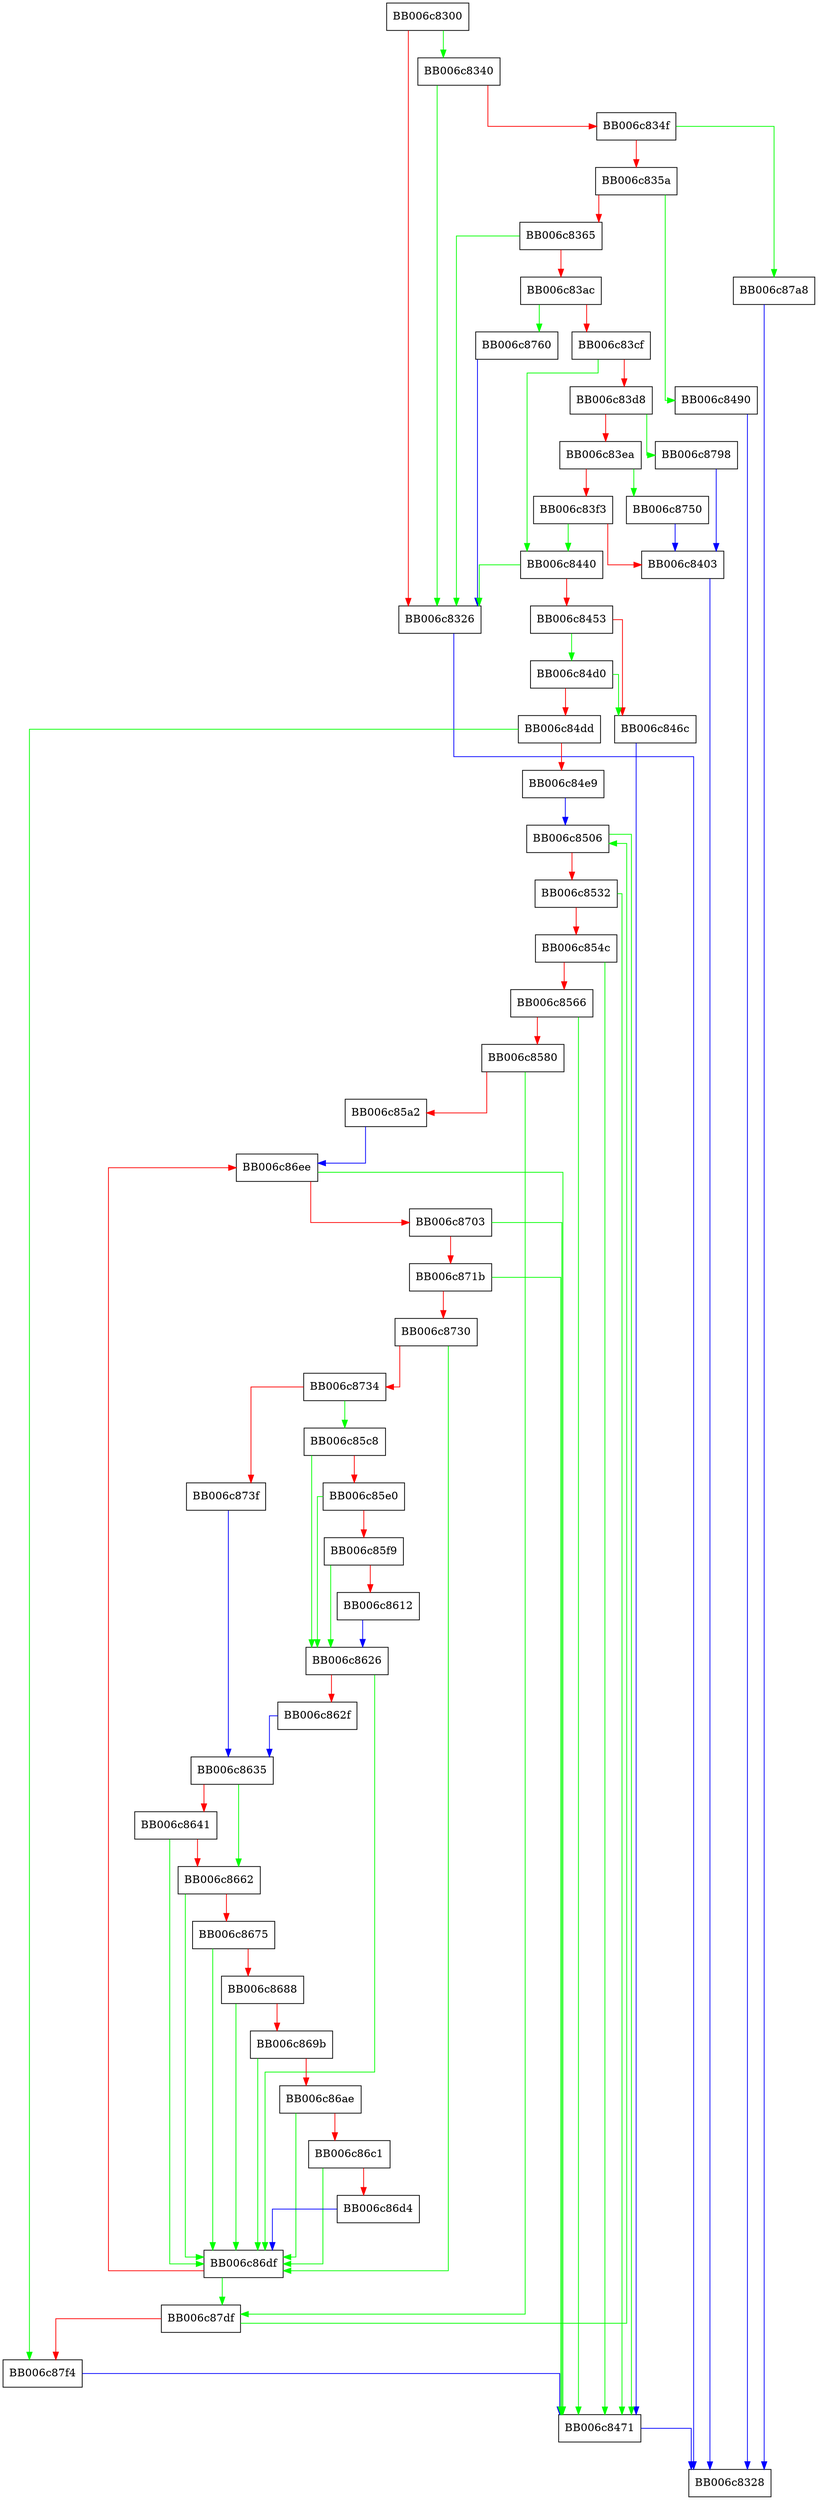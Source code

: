 digraph kdf_pbkdf2_derive {
  node [shape="box"];
  graph [splines=ortho];
  BB006c8300 -> BB006c8340 [color="green"];
  BB006c8300 -> BB006c8326 [color="red"];
  BB006c8326 -> BB006c8328 [color="blue"];
  BB006c8340 -> BB006c8326 [color="green"];
  BB006c8340 -> BB006c834f [color="red"];
  BB006c834f -> BB006c87a8 [color="green"];
  BB006c834f -> BB006c835a [color="red"];
  BB006c835a -> BB006c8490 [color="green"];
  BB006c835a -> BB006c8365 [color="red"];
  BB006c8365 -> BB006c8326 [color="green"];
  BB006c8365 -> BB006c83ac [color="red"];
  BB006c83ac -> BB006c8760 [color="green"];
  BB006c83ac -> BB006c83cf [color="red"];
  BB006c83cf -> BB006c8440 [color="green"];
  BB006c83cf -> BB006c83d8 [color="red"];
  BB006c83d8 -> BB006c8798 [color="green"];
  BB006c83d8 -> BB006c83ea [color="red"];
  BB006c83ea -> BB006c8750 [color="green"];
  BB006c83ea -> BB006c83f3 [color="red"];
  BB006c83f3 -> BB006c8440 [color="green"];
  BB006c83f3 -> BB006c8403 [color="red"];
  BB006c8403 -> BB006c8328 [color="blue"];
  BB006c8440 -> BB006c8326 [color="green"];
  BB006c8440 -> BB006c8453 [color="red"];
  BB006c8453 -> BB006c84d0 [color="green"];
  BB006c8453 -> BB006c846c [color="red"];
  BB006c846c -> BB006c8471 [color="blue"];
  BB006c8471 -> BB006c8328 [color="blue"];
  BB006c8490 -> BB006c8328 [color="blue"];
  BB006c84d0 -> BB006c846c [color="green"];
  BB006c84d0 -> BB006c84dd [color="red"];
  BB006c84dd -> BB006c87f4 [color="green"];
  BB006c84dd -> BB006c84e9 [color="red"];
  BB006c84e9 -> BB006c8506 [color="blue"];
  BB006c8506 -> BB006c8471 [color="green"];
  BB006c8506 -> BB006c8532 [color="red"];
  BB006c8532 -> BB006c8471 [color="green"];
  BB006c8532 -> BB006c854c [color="red"];
  BB006c854c -> BB006c8471 [color="green"];
  BB006c854c -> BB006c8566 [color="red"];
  BB006c8566 -> BB006c8471 [color="green"];
  BB006c8566 -> BB006c8580 [color="red"];
  BB006c8580 -> BB006c87df [color="green"];
  BB006c8580 -> BB006c85a2 [color="red"];
  BB006c85a2 -> BB006c86ee [color="blue"];
  BB006c85c8 -> BB006c8626 [color="green"];
  BB006c85c8 -> BB006c85e0 [color="red"];
  BB006c85e0 -> BB006c8626 [color="green"];
  BB006c85e0 -> BB006c85f9 [color="red"];
  BB006c85f9 -> BB006c8626 [color="green"];
  BB006c85f9 -> BB006c8612 [color="red"];
  BB006c8612 -> BB006c8626 [color="blue"];
  BB006c8626 -> BB006c86df [color="green"];
  BB006c8626 -> BB006c862f [color="red"];
  BB006c862f -> BB006c8635 [color="blue"];
  BB006c8635 -> BB006c8662 [color="green"];
  BB006c8635 -> BB006c8641 [color="red"];
  BB006c8641 -> BB006c86df [color="green"];
  BB006c8641 -> BB006c8662 [color="red"];
  BB006c8662 -> BB006c86df [color="green"];
  BB006c8662 -> BB006c8675 [color="red"];
  BB006c8675 -> BB006c86df [color="green"];
  BB006c8675 -> BB006c8688 [color="red"];
  BB006c8688 -> BB006c86df [color="green"];
  BB006c8688 -> BB006c869b [color="red"];
  BB006c869b -> BB006c86df [color="green"];
  BB006c869b -> BB006c86ae [color="red"];
  BB006c86ae -> BB006c86df [color="green"];
  BB006c86ae -> BB006c86c1 [color="red"];
  BB006c86c1 -> BB006c86df [color="green"];
  BB006c86c1 -> BB006c86d4 [color="red"];
  BB006c86d4 -> BB006c86df [color="blue"];
  BB006c86df -> BB006c87df [color="green"];
  BB006c86df -> BB006c86ee [color="red"];
  BB006c86ee -> BB006c8471 [color="green"];
  BB006c86ee -> BB006c8703 [color="red"];
  BB006c8703 -> BB006c8471 [color="green"];
  BB006c8703 -> BB006c871b [color="red"];
  BB006c871b -> BB006c8471 [color="green"];
  BB006c871b -> BB006c8730 [color="red"];
  BB006c8730 -> BB006c86df [color="green"];
  BB006c8730 -> BB006c8734 [color="red"];
  BB006c8734 -> BB006c85c8 [color="green"];
  BB006c8734 -> BB006c873f [color="red"];
  BB006c873f -> BB006c8635 [color="blue"];
  BB006c8750 -> BB006c8403 [color="blue"];
  BB006c8760 -> BB006c8326 [color="blue"];
  BB006c8798 -> BB006c8403 [color="blue"];
  BB006c87a8 -> BB006c8328 [color="blue"];
  BB006c87df -> BB006c8506 [color="green"];
  BB006c87df -> BB006c87f4 [color="red"];
  BB006c87f4 -> BB006c8471 [color="blue"];
}